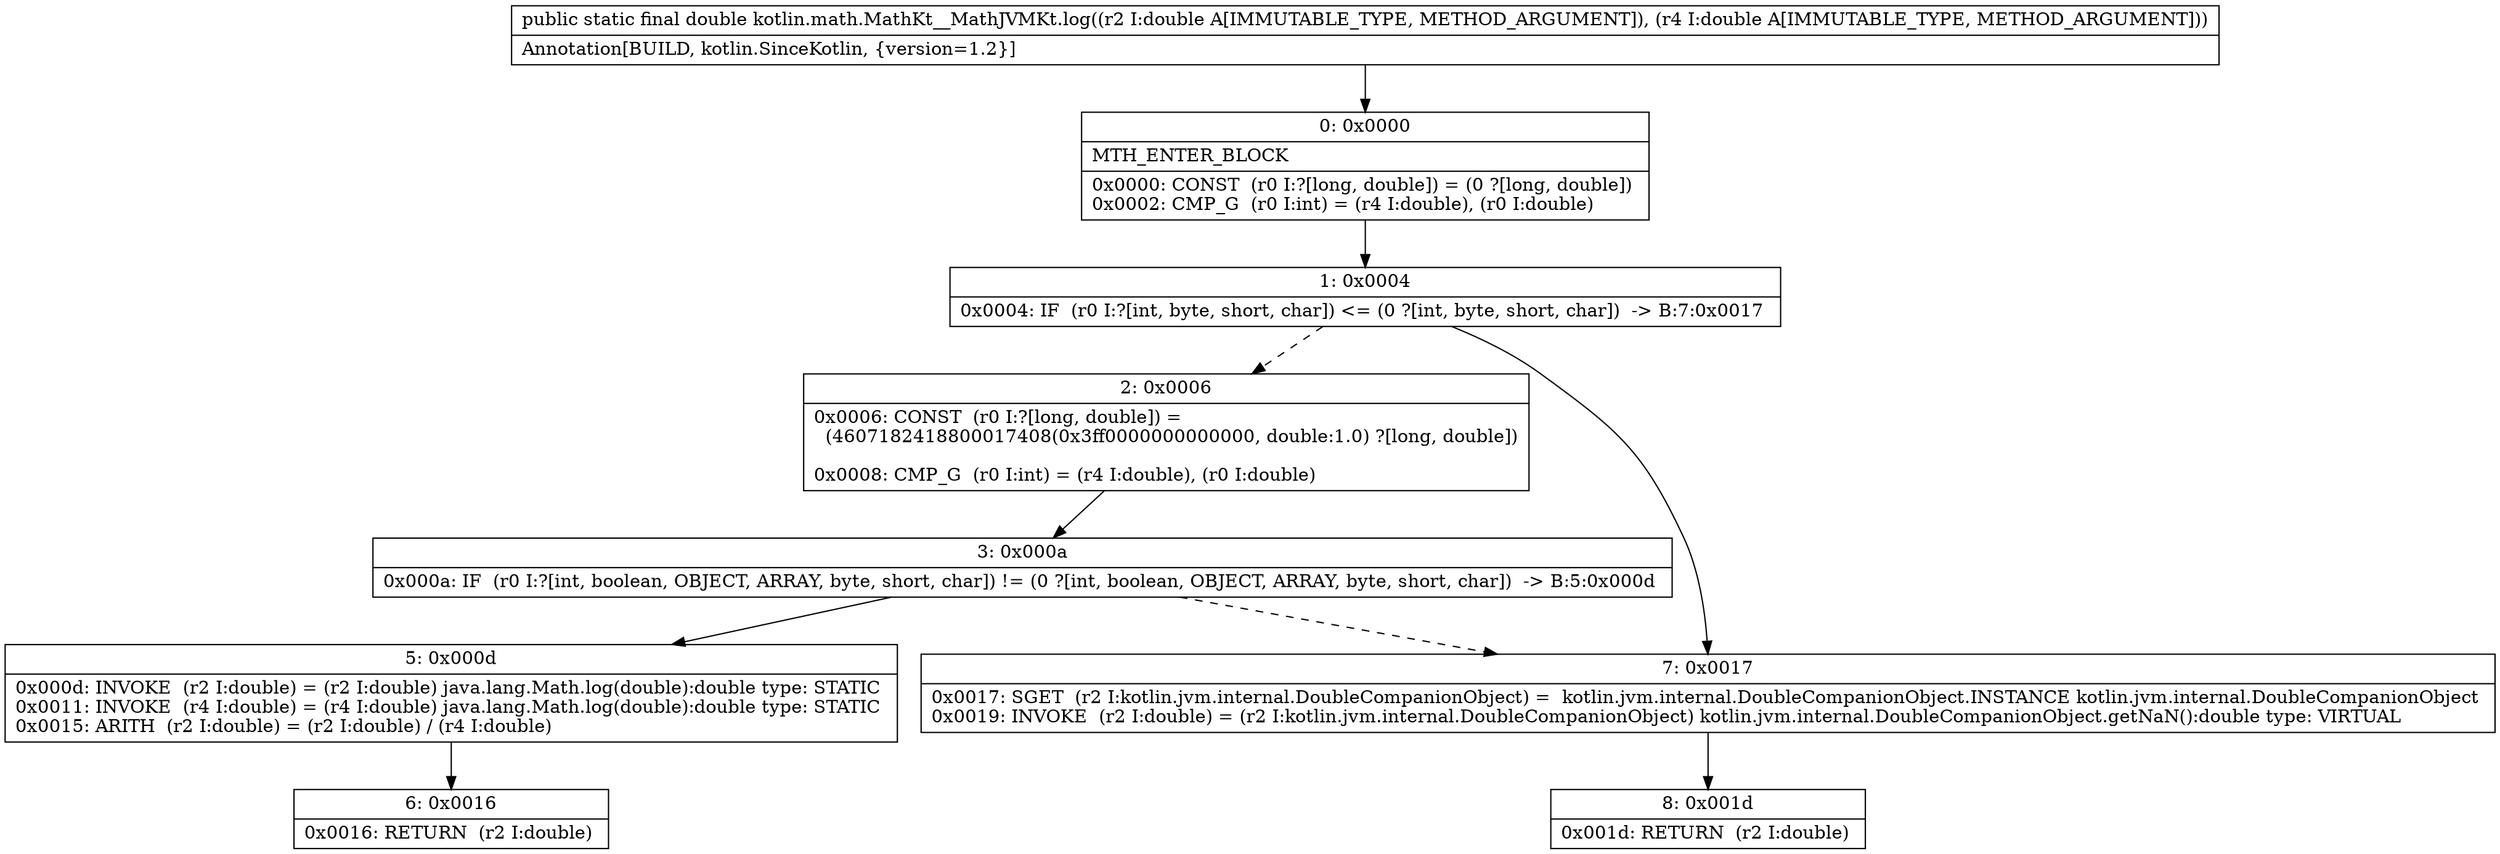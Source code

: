 digraph "CFG forkotlin.math.MathKt__MathJVMKt.log(DD)D" {
Node_0 [shape=record,label="{0\:\ 0x0000|MTH_ENTER_BLOCK\l|0x0000: CONST  (r0 I:?[long, double]) = (0 ?[long, double]) \l0x0002: CMP_G  (r0 I:int) = (r4 I:double), (r0 I:double) \l}"];
Node_1 [shape=record,label="{1\:\ 0x0004|0x0004: IF  (r0 I:?[int, byte, short, char]) \<= (0 ?[int, byte, short, char])  \-\> B:7:0x0017 \l}"];
Node_2 [shape=record,label="{2\:\ 0x0006|0x0006: CONST  (r0 I:?[long, double]) = \l  (4607182418800017408(0x3ff0000000000000, double:1.0) ?[long, double])\l \l0x0008: CMP_G  (r0 I:int) = (r4 I:double), (r0 I:double) \l}"];
Node_3 [shape=record,label="{3\:\ 0x000a|0x000a: IF  (r0 I:?[int, boolean, OBJECT, ARRAY, byte, short, char]) != (0 ?[int, boolean, OBJECT, ARRAY, byte, short, char])  \-\> B:5:0x000d \l}"];
Node_5 [shape=record,label="{5\:\ 0x000d|0x000d: INVOKE  (r2 I:double) = (r2 I:double) java.lang.Math.log(double):double type: STATIC \l0x0011: INVOKE  (r4 I:double) = (r4 I:double) java.lang.Math.log(double):double type: STATIC \l0x0015: ARITH  (r2 I:double) = (r2 I:double) \/ (r4 I:double) \l}"];
Node_6 [shape=record,label="{6\:\ 0x0016|0x0016: RETURN  (r2 I:double) \l}"];
Node_7 [shape=record,label="{7\:\ 0x0017|0x0017: SGET  (r2 I:kotlin.jvm.internal.DoubleCompanionObject) =  kotlin.jvm.internal.DoubleCompanionObject.INSTANCE kotlin.jvm.internal.DoubleCompanionObject \l0x0019: INVOKE  (r2 I:double) = (r2 I:kotlin.jvm.internal.DoubleCompanionObject) kotlin.jvm.internal.DoubleCompanionObject.getNaN():double type: VIRTUAL \l}"];
Node_8 [shape=record,label="{8\:\ 0x001d|0x001d: RETURN  (r2 I:double) \l}"];
MethodNode[shape=record,label="{public static final double kotlin.math.MathKt__MathJVMKt.log((r2 I:double A[IMMUTABLE_TYPE, METHOD_ARGUMENT]), (r4 I:double A[IMMUTABLE_TYPE, METHOD_ARGUMENT]))  | Annotation[BUILD, kotlin.SinceKotlin, \{version=1.2\}]\l}"];
MethodNode -> Node_0;
Node_0 -> Node_1;
Node_1 -> Node_2[style=dashed];
Node_1 -> Node_7;
Node_2 -> Node_3;
Node_3 -> Node_5;
Node_3 -> Node_7[style=dashed];
Node_5 -> Node_6;
Node_7 -> Node_8;
}

